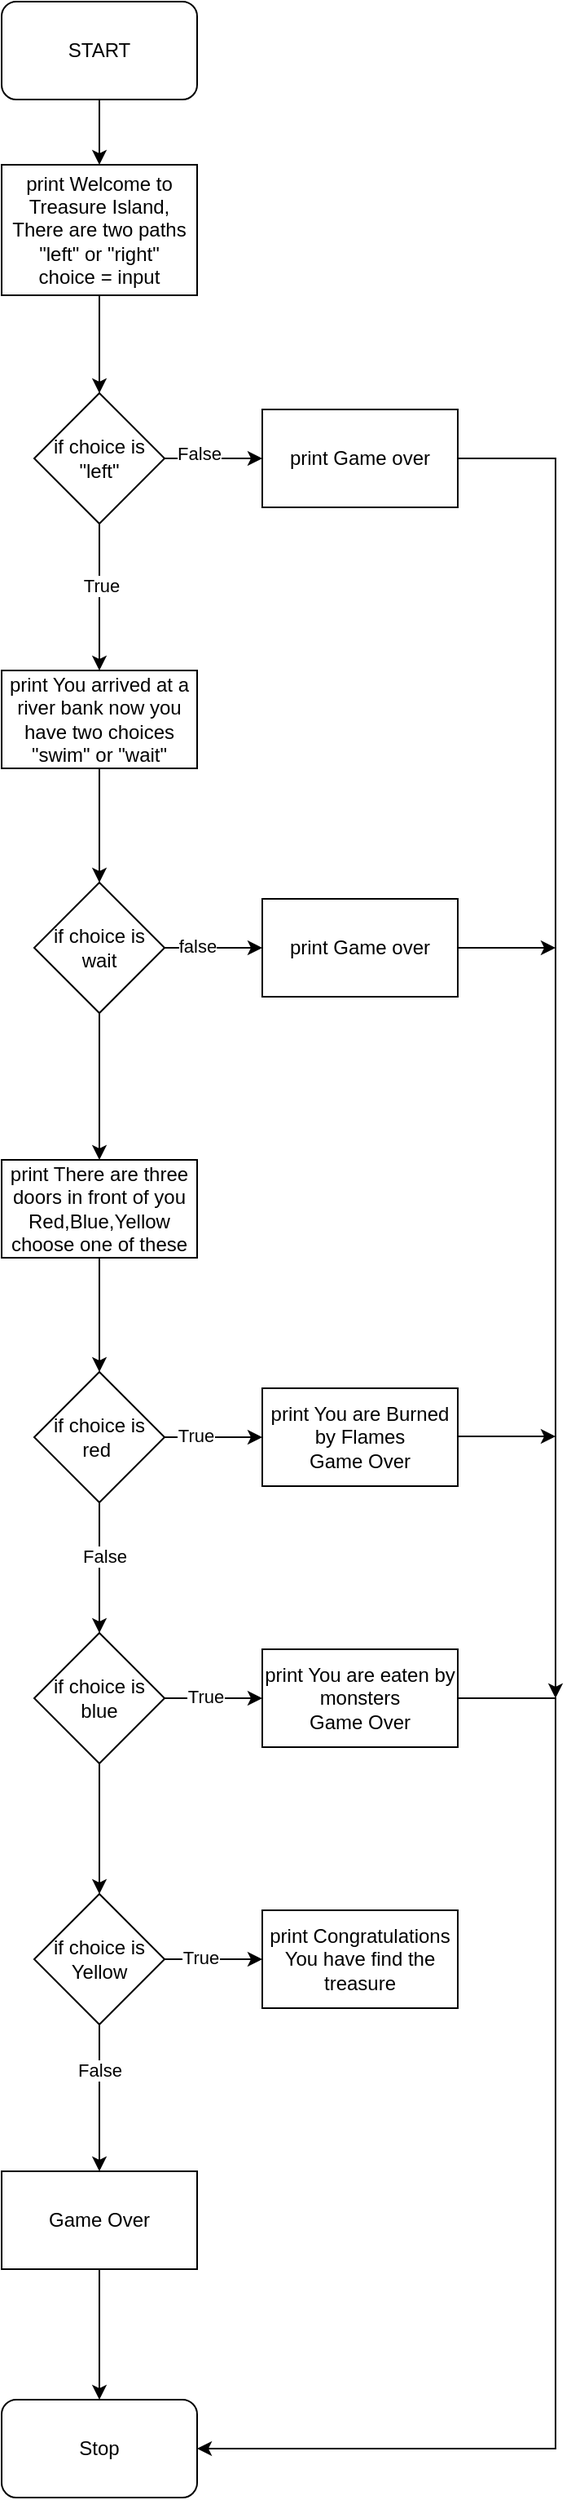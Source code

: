 <mxfile version="24.7.2" type="github">
  <diagram name="Page-1" id="Z6DZAkdMI9cU-y9qgavO">
    <mxGraphModel dx="1050" dy="562" grid="1" gridSize="10" guides="1" tooltips="1" connect="1" arrows="1" fold="1" page="1" pageScale="1" pageWidth="850" pageHeight="1100" math="0" shadow="0">
      <root>
        <mxCell id="0" />
        <mxCell id="1" parent="0" />
        <mxCell id="T2wJ-aRmv_vQGMFXSuEE-3" value="" style="edgeStyle=orthogonalEdgeStyle;rounded=0;orthogonalLoop=1;jettySize=auto;html=1;" edge="1" parent="1" source="T2wJ-aRmv_vQGMFXSuEE-1" target="T2wJ-aRmv_vQGMFXSuEE-2">
          <mxGeometry relative="1" as="geometry" />
        </mxCell>
        <mxCell id="T2wJ-aRmv_vQGMFXSuEE-1" value="START" style="rounded=1;whiteSpace=wrap;html=1;shadow=0;glass=0;" vertex="1" parent="1">
          <mxGeometry x="340" y="40" width="120" height="60" as="geometry" />
        </mxCell>
        <mxCell id="T2wJ-aRmv_vQGMFXSuEE-5" value="" style="edgeStyle=orthogonalEdgeStyle;rounded=0;orthogonalLoop=1;jettySize=auto;html=1;" edge="1" parent="1" source="T2wJ-aRmv_vQGMFXSuEE-2" target="T2wJ-aRmv_vQGMFXSuEE-4">
          <mxGeometry relative="1" as="geometry" />
        </mxCell>
        <mxCell id="T2wJ-aRmv_vQGMFXSuEE-2" value="print Welcome to Treasure Island,&lt;div&gt;There are two paths &quot;left&quot; or &quot;right&quot;&lt;/div&gt;&lt;div&gt;choice = input&lt;/div&gt;" style="rounded=0;whiteSpace=wrap;html=1;" vertex="1" parent="1">
          <mxGeometry x="340" y="140" width="120" height="80" as="geometry" />
        </mxCell>
        <mxCell id="T2wJ-aRmv_vQGMFXSuEE-7" value="" style="edgeStyle=orthogonalEdgeStyle;rounded=0;orthogonalLoop=1;jettySize=auto;html=1;" edge="1" parent="1" source="T2wJ-aRmv_vQGMFXSuEE-4" target="T2wJ-aRmv_vQGMFXSuEE-6">
          <mxGeometry relative="1" as="geometry" />
        </mxCell>
        <mxCell id="T2wJ-aRmv_vQGMFXSuEE-10" value="False" style="edgeLabel;html=1;align=center;verticalAlign=middle;resizable=0;points=[];" vertex="1" connectable="0" parent="T2wJ-aRmv_vQGMFXSuEE-7">
          <mxGeometry x="-0.307" y="3" relative="1" as="geometry">
            <mxPoint as="offset" />
          </mxGeometry>
        </mxCell>
        <mxCell id="T2wJ-aRmv_vQGMFXSuEE-9" value="" style="edgeStyle=orthogonalEdgeStyle;rounded=0;orthogonalLoop=1;jettySize=auto;html=1;" edge="1" parent="1" source="T2wJ-aRmv_vQGMFXSuEE-4" target="T2wJ-aRmv_vQGMFXSuEE-8">
          <mxGeometry relative="1" as="geometry" />
        </mxCell>
        <mxCell id="T2wJ-aRmv_vQGMFXSuEE-11" value="True" style="edgeLabel;html=1;align=center;verticalAlign=middle;resizable=0;points=[];" vertex="1" connectable="0" parent="T2wJ-aRmv_vQGMFXSuEE-9">
          <mxGeometry x="-0.16" y="1" relative="1" as="geometry">
            <mxPoint as="offset" />
          </mxGeometry>
        </mxCell>
        <mxCell id="T2wJ-aRmv_vQGMFXSuEE-4" value="if choice is &quot;left&quot;" style="rhombus;whiteSpace=wrap;html=1;" vertex="1" parent="1">
          <mxGeometry x="360" y="280" width="80" height="80" as="geometry" />
        </mxCell>
        <mxCell id="T2wJ-aRmv_vQGMFXSuEE-6" value="print Game over" style="whiteSpace=wrap;html=1;" vertex="1" parent="1">
          <mxGeometry x="500" y="290" width="120" height="60" as="geometry" />
        </mxCell>
        <mxCell id="T2wJ-aRmv_vQGMFXSuEE-15" value="" style="edgeStyle=orthogonalEdgeStyle;rounded=0;orthogonalLoop=1;jettySize=auto;html=1;" edge="1" parent="1" source="T2wJ-aRmv_vQGMFXSuEE-8" target="T2wJ-aRmv_vQGMFXSuEE-14">
          <mxGeometry relative="1" as="geometry" />
        </mxCell>
        <mxCell id="T2wJ-aRmv_vQGMFXSuEE-8" value="print You arrived at a river bank now you have two choices &quot;swim&quot; or &quot;wait&quot;" style="whiteSpace=wrap;html=1;" vertex="1" parent="1">
          <mxGeometry x="340" y="450" width="120" height="60" as="geometry" />
        </mxCell>
        <mxCell id="T2wJ-aRmv_vQGMFXSuEE-17" value="" style="edgeStyle=orthogonalEdgeStyle;rounded=0;orthogonalLoop=1;jettySize=auto;html=1;" edge="1" parent="1" source="T2wJ-aRmv_vQGMFXSuEE-14" target="T2wJ-aRmv_vQGMFXSuEE-16">
          <mxGeometry relative="1" as="geometry" />
        </mxCell>
        <mxCell id="T2wJ-aRmv_vQGMFXSuEE-18" value="false" style="edgeLabel;html=1;align=center;verticalAlign=middle;resizable=0;points=[];" vertex="1" connectable="0" parent="T2wJ-aRmv_vQGMFXSuEE-17">
          <mxGeometry x="-0.34" y="1" relative="1" as="geometry">
            <mxPoint as="offset" />
          </mxGeometry>
        </mxCell>
        <mxCell id="T2wJ-aRmv_vQGMFXSuEE-20" value="" style="edgeStyle=orthogonalEdgeStyle;rounded=0;orthogonalLoop=1;jettySize=auto;html=1;" edge="1" parent="1" source="T2wJ-aRmv_vQGMFXSuEE-14" target="T2wJ-aRmv_vQGMFXSuEE-19">
          <mxGeometry relative="1" as="geometry" />
        </mxCell>
        <mxCell id="T2wJ-aRmv_vQGMFXSuEE-14" value="if choice is wait" style="rhombus;whiteSpace=wrap;html=1;" vertex="1" parent="1">
          <mxGeometry x="360" y="580" width="80" height="80" as="geometry" />
        </mxCell>
        <mxCell id="T2wJ-aRmv_vQGMFXSuEE-16" value="print Game over" style="whiteSpace=wrap;html=1;" vertex="1" parent="1">
          <mxGeometry x="500" y="590" width="120" height="60" as="geometry" />
        </mxCell>
        <mxCell id="T2wJ-aRmv_vQGMFXSuEE-25" value="" style="edgeStyle=orthogonalEdgeStyle;rounded=0;orthogonalLoop=1;jettySize=auto;html=1;" edge="1" parent="1" source="T2wJ-aRmv_vQGMFXSuEE-19" target="T2wJ-aRmv_vQGMFXSuEE-24">
          <mxGeometry relative="1" as="geometry" />
        </mxCell>
        <mxCell id="T2wJ-aRmv_vQGMFXSuEE-19" value="print There are three doors in front of you Red,Blue,Yellow choose one of these" style="whiteSpace=wrap;html=1;" vertex="1" parent="1">
          <mxGeometry x="340" y="750" width="120" height="60" as="geometry" />
        </mxCell>
        <mxCell id="T2wJ-aRmv_vQGMFXSuEE-27" value="" style="edgeStyle=orthogonalEdgeStyle;rounded=0;orthogonalLoop=1;jettySize=auto;html=1;" edge="1" parent="1" source="T2wJ-aRmv_vQGMFXSuEE-24" target="T2wJ-aRmv_vQGMFXSuEE-26">
          <mxGeometry relative="1" as="geometry" />
        </mxCell>
        <mxCell id="T2wJ-aRmv_vQGMFXSuEE-28" value="True" style="edgeLabel;html=1;align=center;verticalAlign=middle;resizable=0;points=[];" vertex="1" connectable="0" parent="T2wJ-aRmv_vQGMFXSuEE-27">
          <mxGeometry x="-0.38" y="1" relative="1" as="geometry">
            <mxPoint as="offset" />
          </mxGeometry>
        </mxCell>
        <mxCell id="T2wJ-aRmv_vQGMFXSuEE-30" value="" style="edgeStyle=orthogonalEdgeStyle;rounded=0;orthogonalLoop=1;jettySize=auto;html=1;" edge="1" parent="1" source="T2wJ-aRmv_vQGMFXSuEE-24" target="T2wJ-aRmv_vQGMFXSuEE-29">
          <mxGeometry relative="1" as="geometry" />
        </mxCell>
        <mxCell id="T2wJ-aRmv_vQGMFXSuEE-34" value="False" style="edgeLabel;html=1;align=center;verticalAlign=middle;resizable=0;points=[];" vertex="1" connectable="0" parent="T2wJ-aRmv_vQGMFXSuEE-30">
          <mxGeometry x="-0.185" y="3" relative="1" as="geometry">
            <mxPoint as="offset" />
          </mxGeometry>
        </mxCell>
        <mxCell id="T2wJ-aRmv_vQGMFXSuEE-24" value="if choice is red&amp;nbsp;" style="rhombus;whiteSpace=wrap;html=1;" vertex="1" parent="1">
          <mxGeometry x="360" y="880" width="80" height="80" as="geometry" />
        </mxCell>
        <mxCell id="T2wJ-aRmv_vQGMFXSuEE-26" value="print You are Burned by Flames&lt;div&gt;Game Over&lt;/div&gt;" style="whiteSpace=wrap;html=1;" vertex="1" parent="1">
          <mxGeometry x="500" y="890" width="120" height="60" as="geometry" />
        </mxCell>
        <mxCell id="T2wJ-aRmv_vQGMFXSuEE-32" value="" style="edgeStyle=orthogonalEdgeStyle;rounded=0;orthogonalLoop=1;jettySize=auto;html=1;" edge="1" parent="1" source="T2wJ-aRmv_vQGMFXSuEE-29" target="T2wJ-aRmv_vQGMFXSuEE-31">
          <mxGeometry relative="1" as="geometry" />
        </mxCell>
        <mxCell id="T2wJ-aRmv_vQGMFXSuEE-33" value="True" style="edgeLabel;html=1;align=center;verticalAlign=middle;resizable=0;points=[];" vertex="1" connectable="0" parent="T2wJ-aRmv_vQGMFXSuEE-32">
          <mxGeometry x="-0.18" y="1" relative="1" as="geometry">
            <mxPoint as="offset" />
          </mxGeometry>
        </mxCell>
        <mxCell id="T2wJ-aRmv_vQGMFXSuEE-38" value="" style="edgeStyle=orthogonalEdgeStyle;rounded=0;orthogonalLoop=1;jettySize=auto;html=1;" edge="1" parent="1" source="T2wJ-aRmv_vQGMFXSuEE-29" target="T2wJ-aRmv_vQGMFXSuEE-37">
          <mxGeometry relative="1" as="geometry" />
        </mxCell>
        <mxCell id="T2wJ-aRmv_vQGMFXSuEE-29" value="if choice is blue" style="rhombus;whiteSpace=wrap;html=1;" vertex="1" parent="1">
          <mxGeometry x="360" y="1040" width="80" height="80" as="geometry" />
        </mxCell>
        <mxCell id="T2wJ-aRmv_vQGMFXSuEE-31" value="print You are eaten by monsters&lt;div&gt;Game Over&lt;/div&gt;" style="whiteSpace=wrap;html=1;" vertex="1" parent="1">
          <mxGeometry x="500" y="1050" width="120" height="60" as="geometry" />
        </mxCell>
        <mxCell id="T2wJ-aRmv_vQGMFXSuEE-40" value="" style="edgeStyle=orthogonalEdgeStyle;rounded=0;orthogonalLoop=1;jettySize=auto;html=1;" edge="1" parent="1" source="T2wJ-aRmv_vQGMFXSuEE-37" target="T2wJ-aRmv_vQGMFXSuEE-39">
          <mxGeometry relative="1" as="geometry" />
        </mxCell>
        <mxCell id="T2wJ-aRmv_vQGMFXSuEE-41" value="True" style="edgeLabel;html=1;align=center;verticalAlign=middle;resizable=0;points=[];" vertex="1" connectable="0" parent="T2wJ-aRmv_vQGMFXSuEE-40">
          <mxGeometry x="-0.28" y="1" relative="1" as="geometry">
            <mxPoint as="offset" />
          </mxGeometry>
        </mxCell>
        <mxCell id="T2wJ-aRmv_vQGMFXSuEE-43" value="" style="edgeStyle=orthogonalEdgeStyle;rounded=0;orthogonalLoop=1;jettySize=auto;html=1;" edge="1" parent="1" source="T2wJ-aRmv_vQGMFXSuEE-37" target="T2wJ-aRmv_vQGMFXSuEE-42">
          <mxGeometry relative="1" as="geometry" />
        </mxCell>
        <mxCell id="T2wJ-aRmv_vQGMFXSuEE-44" value="False" style="edgeLabel;html=1;align=center;verticalAlign=middle;resizable=0;points=[];" vertex="1" connectable="0" parent="T2wJ-aRmv_vQGMFXSuEE-43">
          <mxGeometry x="-0.387" relative="1" as="geometry">
            <mxPoint as="offset" />
          </mxGeometry>
        </mxCell>
        <mxCell id="T2wJ-aRmv_vQGMFXSuEE-37" value="if choice is Yellow" style="rhombus;whiteSpace=wrap;html=1;" vertex="1" parent="1">
          <mxGeometry x="360" y="1200" width="80" height="80" as="geometry" />
        </mxCell>
        <mxCell id="T2wJ-aRmv_vQGMFXSuEE-39" value="print Congratulations You have find the treasure" style="whiteSpace=wrap;html=1;" vertex="1" parent="1">
          <mxGeometry x="500" y="1210" width="120" height="60" as="geometry" />
        </mxCell>
        <mxCell id="T2wJ-aRmv_vQGMFXSuEE-46" value="" style="edgeStyle=orthogonalEdgeStyle;rounded=0;orthogonalLoop=1;jettySize=auto;html=1;" edge="1" parent="1" source="T2wJ-aRmv_vQGMFXSuEE-42" target="T2wJ-aRmv_vQGMFXSuEE-45">
          <mxGeometry relative="1" as="geometry" />
        </mxCell>
        <mxCell id="T2wJ-aRmv_vQGMFXSuEE-42" value="Game Over" style="whiteSpace=wrap;html=1;" vertex="1" parent="1">
          <mxGeometry x="340" y="1370" width="120" height="60" as="geometry" />
        </mxCell>
        <mxCell id="T2wJ-aRmv_vQGMFXSuEE-45" value="Stop" style="rounded=1;whiteSpace=wrap;html=1;" vertex="1" parent="1">
          <mxGeometry x="340" y="1510" width="120" height="60" as="geometry" />
        </mxCell>
        <mxCell id="T2wJ-aRmv_vQGMFXSuEE-49" value="" style="endArrow=classic;html=1;rounded=0;entryX=1;entryY=0.5;entryDx=0;entryDy=0;" edge="1" parent="1" target="T2wJ-aRmv_vQGMFXSuEE-45">
          <mxGeometry width="50" height="50" relative="1" as="geometry">
            <mxPoint x="620" y="1080" as="sourcePoint" />
            <mxPoint x="680" y="1550" as="targetPoint" />
            <Array as="points">
              <mxPoint x="680" y="1080" />
              <mxPoint x="680" y="1540" />
            </Array>
          </mxGeometry>
        </mxCell>
        <mxCell id="T2wJ-aRmv_vQGMFXSuEE-51" value="" style="endArrow=classic;html=1;rounded=0;exitX=1;exitY=0.5;exitDx=0;exitDy=0;" edge="1" parent="1" source="T2wJ-aRmv_vQGMFXSuEE-6">
          <mxGeometry width="50" height="50" relative="1" as="geometry">
            <mxPoint x="630" y="320" as="sourcePoint" />
            <mxPoint x="680" y="1080" as="targetPoint" />
            <Array as="points">
              <mxPoint x="680" y="320" />
            </Array>
          </mxGeometry>
        </mxCell>
        <mxCell id="T2wJ-aRmv_vQGMFXSuEE-52" value="" style="endArrow=classic;html=1;rounded=0;exitX=1;exitY=0.5;exitDx=0;exitDy=0;" edge="1" parent="1" source="T2wJ-aRmv_vQGMFXSuEE-16">
          <mxGeometry width="50" height="50" relative="1" as="geometry">
            <mxPoint x="420" y="670" as="sourcePoint" />
            <mxPoint x="680" y="620" as="targetPoint" />
          </mxGeometry>
        </mxCell>
        <mxCell id="T2wJ-aRmv_vQGMFXSuEE-53" value="" style="endArrow=classic;html=1;rounded=0;exitX=1;exitY=0.5;exitDx=0;exitDy=0;" edge="1" parent="1">
          <mxGeometry width="50" height="50" relative="1" as="geometry">
            <mxPoint x="620" y="919.5" as="sourcePoint" />
            <mxPoint x="680" y="919.5" as="targetPoint" />
          </mxGeometry>
        </mxCell>
      </root>
    </mxGraphModel>
  </diagram>
</mxfile>

